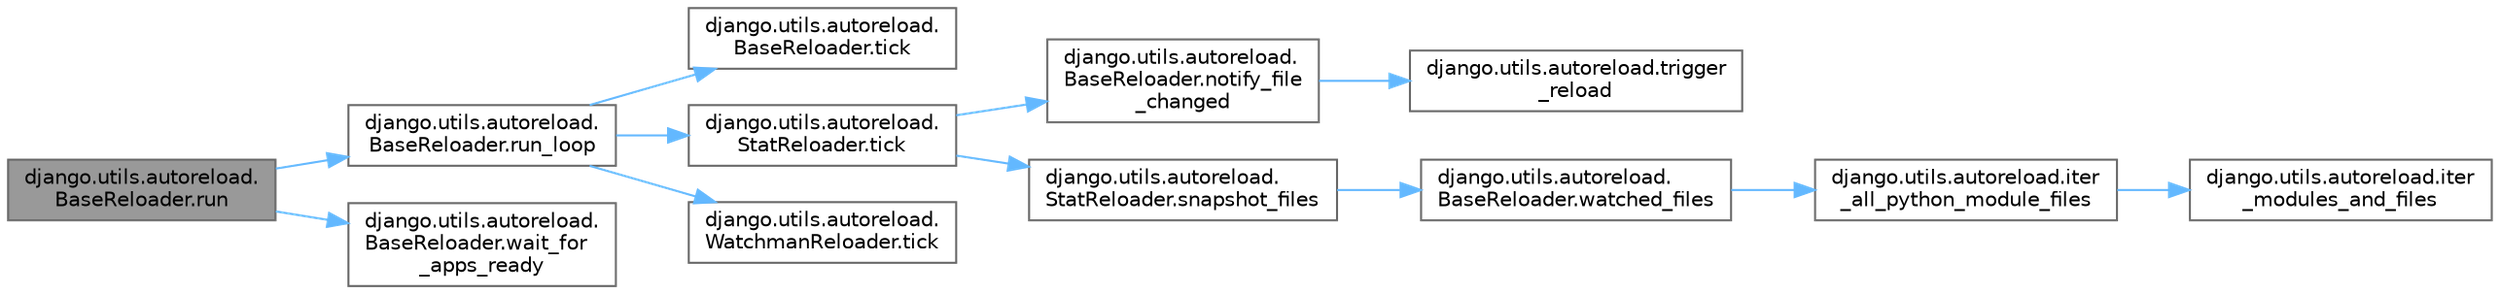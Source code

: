digraph "django.utils.autoreload.BaseReloader.run"
{
 // LATEX_PDF_SIZE
  bgcolor="transparent";
  edge [fontname=Helvetica,fontsize=10,labelfontname=Helvetica,labelfontsize=10];
  node [fontname=Helvetica,fontsize=10,shape=box,height=0.2,width=0.4];
  rankdir="LR";
  Node1 [id="Node000001",label="django.utils.autoreload.\lBaseReloader.run",height=0.2,width=0.4,color="gray40", fillcolor="grey60", style="filled", fontcolor="black",tooltip=" "];
  Node1 -> Node2 [id="edge1_Node000001_Node000002",color="steelblue1",style="solid",tooltip=" "];
  Node2 [id="Node000002",label="django.utils.autoreload.\lBaseReloader.run_loop",height=0.2,width=0.4,color="grey40", fillcolor="white", style="filled",URL="$classdjango_1_1utils_1_1autoreload_1_1_base_reloader.html#adf37478a8396b4fa7298f2bd03f738cf",tooltip=" "];
  Node2 -> Node3 [id="edge2_Node000002_Node000003",color="steelblue1",style="solid",tooltip=" "];
  Node3 [id="Node000003",label="django.utils.autoreload.\lBaseReloader.tick",height=0.2,width=0.4,color="grey40", fillcolor="white", style="filled",URL="$classdjango_1_1utils_1_1autoreload_1_1_base_reloader.html#a192ec4b665a916412b10c050d597701a",tooltip=" "];
  Node2 -> Node4 [id="edge3_Node000002_Node000004",color="steelblue1",style="solid",tooltip=" "];
  Node4 [id="Node000004",label="django.utils.autoreload.\lStatReloader.tick",height=0.2,width=0.4,color="grey40", fillcolor="white", style="filled",URL="$classdjango_1_1utils_1_1autoreload_1_1_stat_reloader.html#a5b8d00c4715fb877f0217b136015d946",tooltip=" "];
  Node4 -> Node5 [id="edge4_Node000004_Node000005",color="steelblue1",style="solid",tooltip=" "];
  Node5 [id="Node000005",label="django.utils.autoreload.\lBaseReloader.notify_file\l_changed",height=0.2,width=0.4,color="grey40", fillcolor="white", style="filled",URL="$classdjango_1_1utils_1_1autoreload_1_1_base_reloader.html#aef33ab5c778efc9e30a84a4f4c177421",tooltip=" "];
  Node5 -> Node6 [id="edge5_Node000005_Node000006",color="steelblue1",style="solid",tooltip=" "];
  Node6 [id="Node000006",label="django.utils.autoreload.trigger\l_reload",height=0.2,width=0.4,color="grey40", fillcolor="white", style="filled",URL="$namespacedjango_1_1utils_1_1autoreload.html#a61d6daf4ca0533d1313f1e06d4318beb",tooltip=" "];
  Node4 -> Node7 [id="edge6_Node000004_Node000007",color="steelblue1",style="solid",tooltip=" "];
  Node7 [id="Node000007",label="django.utils.autoreload.\lStatReloader.snapshot_files",height=0.2,width=0.4,color="grey40", fillcolor="white", style="filled",URL="$classdjango_1_1utils_1_1autoreload_1_1_stat_reloader.html#a2e75303ae660070b5888947ffb32dedf",tooltip=" "];
  Node7 -> Node8 [id="edge7_Node000007_Node000008",color="steelblue1",style="solid",tooltip=" "];
  Node8 [id="Node000008",label="django.utils.autoreload.\lBaseReloader.watched_files",height=0.2,width=0.4,color="grey40", fillcolor="white", style="filled",URL="$classdjango_1_1utils_1_1autoreload_1_1_base_reloader.html#a44cc512c784a69e15c4423e83a8857db",tooltip=" "];
  Node8 -> Node9 [id="edge8_Node000008_Node000009",color="steelblue1",style="solid",tooltip=" "];
  Node9 [id="Node000009",label="django.utils.autoreload.iter\l_all_python_module_files",height=0.2,width=0.4,color="grey40", fillcolor="white", style="filled",URL="$namespacedjango_1_1utils_1_1autoreload.html#ad902df69f1900bcffbe7057eadb5eb03",tooltip=" "];
  Node9 -> Node10 [id="edge9_Node000009_Node000010",color="steelblue1",style="solid",tooltip=" "];
  Node10 [id="Node000010",label="django.utils.autoreload.iter\l_modules_and_files",height=0.2,width=0.4,color="grey40", fillcolor="white", style="filled",URL="$namespacedjango_1_1utils_1_1autoreload.html#ab38522d5a301aa7dd7d691ad2919c329",tooltip=" "];
  Node2 -> Node11 [id="edge10_Node000002_Node000011",color="steelblue1",style="solid",tooltip=" "];
  Node11 [id="Node000011",label="django.utils.autoreload.\lWatchmanReloader.tick",height=0.2,width=0.4,color="grey40", fillcolor="white", style="filled",URL="$classdjango_1_1utils_1_1autoreload_1_1_watchman_reloader.html#acaf1c9c4fc09ee8bb399347572a08154",tooltip=" "];
  Node1 -> Node12 [id="edge11_Node000001_Node000012",color="steelblue1",style="solid",tooltip=" "];
  Node12 [id="Node000012",label="django.utils.autoreload.\lBaseReloader.wait_for\l_apps_ready",height=0.2,width=0.4,color="grey40", fillcolor="white", style="filled",URL="$classdjango_1_1utils_1_1autoreload_1_1_base_reloader.html#a1c8d3de2da68ebcd2adbf287bce7af26",tooltip=" "];
}

